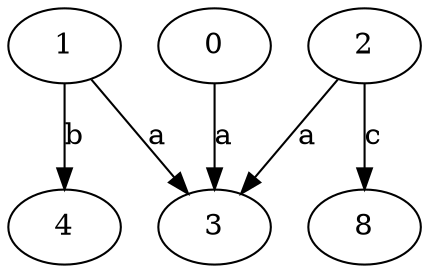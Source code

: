 strict digraph  {
0;
1;
2;
3;
4;
8;
0 -> 3  [label=a];
1 -> 3  [label=a];
1 -> 4  [label=b];
2 -> 3  [label=a];
2 -> 8  [label=c];
}
